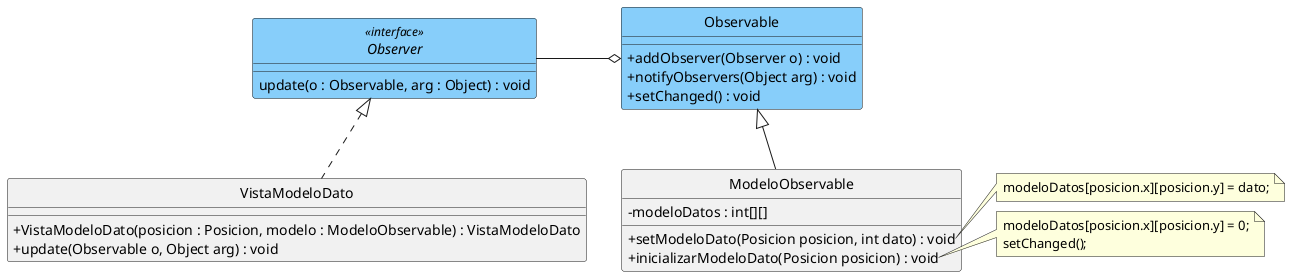 @startuml
hide circle
skinparam classAttributeIconSize 0

skinparam stereotypeCBackgroundColor<< Foo >> DimGray

interface Observer <<interface>>{
        update(o : Observable, arg : Object) : void
}

class VistaModeloDato {
        + VistaModeloDato(posicion : Posicion, modelo : ModeloObservable) : VistaModeloDato
        + update(Observable o, Object arg) : void
}

class Observable {
        + addObserver(Observer o) : void
        + notifyObservers(Object arg) : void
        + setChanged() : void 
        /'
         ' changed = true;
         '/
}


class ModeloObservable {

    - modeloDatos : int[][]

    + setModeloDato(Posicion posicion, int dato) : void 
    + inicializarModeloDato(Posicion posicion) : void 
}

note right of ModeloObservable::setModeloDato
modeloDatos[posicion.x][posicion.y] = dato;
end note

note right of ModeloObservable::inicializarModeloDato
modeloDatos[posicion.x][posicion.y] = 0;
setChanged();
end note


Observer <|.. VistaModeloDato
Observable <|-- ModeloObservable

Observer -o Observable

class Observable #LightSkyBlue
interface Observer #LightSkyBlue

@enduml
